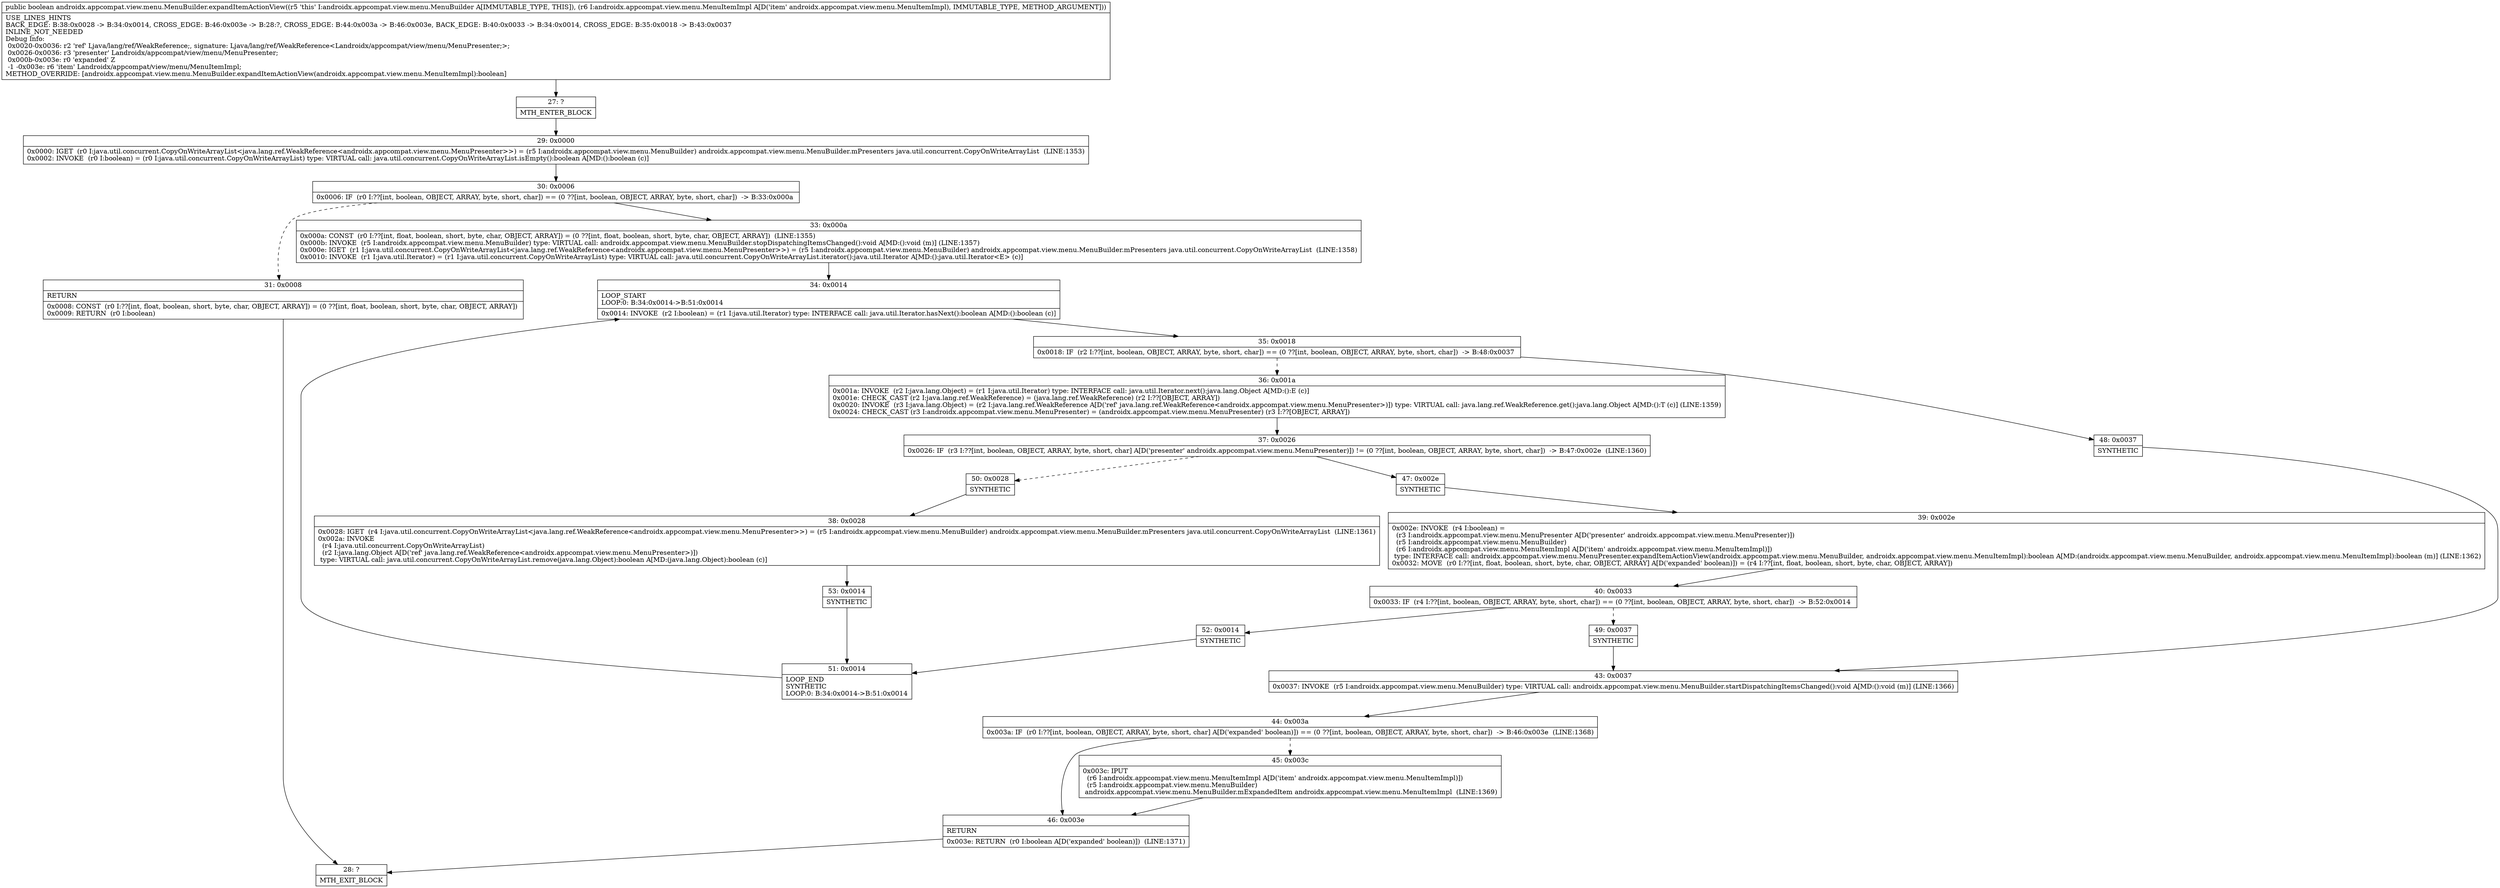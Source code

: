 digraph "CFG forandroidx.appcompat.view.menu.MenuBuilder.expandItemActionView(Landroidx\/appcompat\/view\/menu\/MenuItemImpl;)Z" {
Node_27 [shape=record,label="{27\:\ ?|MTH_ENTER_BLOCK\l}"];
Node_29 [shape=record,label="{29\:\ 0x0000|0x0000: IGET  (r0 I:java.util.concurrent.CopyOnWriteArrayList\<java.lang.ref.WeakReference\<androidx.appcompat.view.menu.MenuPresenter\>\>) = (r5 I:androidx.appcompat.view.menu.MenuBuilder) androidx.appcompat.view.menu.MenuBuilder.mPresenters java.util.concurrent.CopyOnWriteArrayList  (LINE:1353)\l0x0002: INVOKE  (r0 I:boolean) = (r0 I:java.util.concurrent.CopyOnWriteArrayList) type: VIRTUAL call: java.util.concurrent.CopyOnWriteArrayList.isEmpty():boolean A[MD:():boolean (c)]\l}"];
Node_30 [shape=record,label="{30\:\ 0x0006|0x0006: IF  (r0 I:??[int, boolean, OBJECT, ARRAY, byte, short, char]) == (0 ??[int, boolean, OBJECT, ARRAY, byte, short, char])  \-\> B:33:0x000a \l}"];
Node_31 [shape=record,label="{31\:\ 0x0008|RETURN\l|0x0008: CONST  (r0 I:??[int, float, boolean, short, byte, char, OBJECT, ARRAY]) = (0 ??[int, float, boolean, short, byte, char, OBJECT, ARRAY]) \l0x0009: RETURN  (r0 I:boolean) \l}"];
Node_28 [shape=record,label="{28\:\ ?|MTH_EXIT_BLOCK\l}"];
Node_33 [shape=record,label="{33\:\ 0x000a|0x000a: CONST  (r0 I:??[int, float, boolean, short, byte, char, OBJECT, ARRAY]) = (0 ??[int, float, boolean, short, byte, char, OBJECT, ARRAY])  (LINE:1355)\l0x000b: INVOKE  (r5 I:androidx.appcompat.view.menu.MenuBuilder) type: VIRTUAL call: androidx.appcompat.view.menu.MenuBuilder.stopDispatchingItemsChanged():void A[MD:():void (m)] (LINE:1357)\l0x000e: IGET  (r1 I:java.util.concurrent.CopyOnWriteArrayList\<java.lang.ref.WeakReference\<androidx.appcompat.view.menu.MenuPresenter\>\>) = (r5 I:androidx.appcompat.view.menu.MenuBuilder) androidx.appcompat.view.menu.MenuBuilder.mPresenters java.util.concurrent.CopyOnWriteArrayList  (LINE:1358)\l0x0010: INVOKE  (r1 I:java.util.Iterator) = (r1 I:java.util.concurrent.CopyOnWriteArrayList) type: VIRTUAL call: java.util.concurrent.CopyOnWriteArrayList.iterator():java.util.Iterator A[MD:():java.util.Iterator\<E\> (c)]\l}"];
Node_34 [shape=record,label="{34\:\ 0x0014|LOOP_START\lLOOP:0: B:34:0x0014\-\>B:51:0x0014\l|0x0014: INVOKE  (r2 I:boolean) = (r1 I:java.util.Iterator) type: INTERFACE call: java.util.Iterator.hasNext():boolean A[MD:():boolean (c)]\l}"];
Node_35 [shape=record,label="{35\:\ 0x0018|0x0018: IF  (r2 I:??[int, boolean, OBJECT, ARRAY, byte, short, char]) == (0 ??[int, boolean, OBJECT, ARRAY, byte, short, char])  \-\> B:48:0x0037 \l}"];
Node_36 [shape=record,label="{36\:\ 0x001a|0x001a: INVOKE  (r2 I:java.lang.Object) = (r1 I:java.util.Iterator) type: INTERFACE call: java.util.Iterator.next():java.lang.Object A[MD:():E (c)]\l0x001e: CHECK_CAST (r2 I:java.lang.ref.WeakReference) = (java.lang.ref.WeakReference) (r2 I:??[OBJECT, ARRAY]) \l0x0020: INVOKE  (r3 I:java.lang.Object) = (r2 I:java.lang.ref.WeakReference A[D('ref' java.lang.ref.WeakReference\<androidx.appcompat.view.menu.MenuPresenter\>)]) type: VIRTUAL call: java.lang.ref.WeakReference.get():java.lang.Object A[MD:():T (c)] (LINE:1359)\l0x0024: CHECK_CAST (r3 I:androidx.appcompat.view.menu.MenuPresenter) = (androidx.appcompat.view.menu.MenuPresenter) (r3 I:??[OBJECT, ARRAY]) \l}"];
Node_37 [shape=record,label="{37\:\ 0x0026|0x0026: IF  (r3 I:??[int, boolean, OBJECT, ARRAY, byte, short, char] A[D('presenter' androidx.appcompat.view.menu.MenuPresenter)]) != (0 ??[int, boolean, OBJECT, ARRAY, byte, short, char])  \-\> B:47:0x002e  (LINE:1360)\l}"];
Node_47 [shape=record,label="{47\:\ 0x002e|SYNTHETIC\l}"];
Node_39 [shape=record,label="{39\:\ 0x002e|0x002e: INVOKE  (r4 I:boolean) = \l  (r3 I:androidx.appcompat.view.menu.MenuPresenter A[D('presenter' androidx.appcompat.view.menu.MenuPresenter)])\l  (r5 I:androidx.appcompat.view.menu.MenuBuilder)\l  (r6 I:androidx.appcompat.view.menu.MenuItemImpl A[D('item' androidx.appcompat.view.menu.MenuItemImpl)])\l type: INTERFACE call: androidx.appcompat.view.menu.MenuPresenter.expandItemActionView(androidx.appcompat.view.menu.MenuBuilder, androidx.appcompat.view.menu.MenuItemImpl):boolean A[MD:(androidx.appcompat.view.menu.MenuBuilder, androidx.appcompat.view.menu.MenuItemImpl):boolean (m)] (LINE:1362)\l0x0032: MOVE  (r0 I:??[int, float, boolean, short, byte, char, OBJECT, ARRAY] A[D('expanded' boolean)]) = (r4 I:??[int, float, boolean, short, byte, char, OBJECT, ARRAY]) \l}"];
Node_40 [shape=record,label="{40\:\ 0x0033|0x0033: IF  (r4 I:??[int, boolean, OBJECT, ARRAY, byte, short, char]) == (0 ??[int, boolean, OBJECT, ARRAY, byte, short, char])  \-\> B:52:0x0014 \l}"];
Node_49 [shape=record,label="{49\:\ 0x0037|SYNTHETIC\l}"];
Node_43 [shape=record,label="{43\:\ 0x0037|0x0037: INVOKE  (r5 I:androidx.appcompat.view.menu.MenuBuilder) type: VIRTUAL call: androidx.appcompat.view.menu.MenuBuilder.startDispatchingItemsChanged():void A[MD:():void (m)] (LINE:1366)\l}"];
Node_44 [shape=record,label="{44\:\ 0x003a|0x003a: IF  (r0 I:??[int, boolean, OBJECT, ARRAY, byte, short, char] A[D('expanded' boolean)]) == (0 ??[int, boolean, OBJECT, ARRAY, byte, short, char])  \-\> B:46:0x003e  (LINE:1368)\l}"];
Node_45 [shape=record,label="{45\:\ 0x003c|0x003c: IPUT  \l  (r6 I:androidx.appcompat.view.menu.MenuItemImpl A[D('item' androidx.appcompat.view.menu.MenuItemImpl)])\l  (r5 I:androidx.appcompat.view.menu.MenuBuilder)\l androidx.appcompat.view.menu.MenuBuilder.mExpandedItem androidx.appcompat.view.menu.MenuItemImpl  (LINE:1369)\l}"];
Node_46 [shape=record,label="{46\:\ 0x003e|RETURN\l|0x003e: RETURN  (r0 I:boolean A[D('expanded' boolean)])  (LINE:1371)\l}"];
Node_52 [shape=record,label="{52\:\ 0x0014|SYNTHETIC\l}"];
Node_51 [shape=record,label="{51\:\ 0x0014|LOOP_END\lSYNTHETIC\lLOOP:0: B:34:0x0014\-\>B:51:0x0014\l}"];
Node_50 [shape=record,label="{50\:\ 0x0028|SYNTHETIC\l}"];
Node_38 [shape=record,label="{38\:\ 0x0028|0x0028: IGET  (r4 I:java.util.concurrent.CopyOnWriteArrayList\<java.lang.ref.WeakReference\<androidx.appcompat.view.menu.MenuPresenter\>\>) = (r5 I:androidx.appcompat.view.menu.MenuBuilder) androidx.appcompat.view.menu.MenuBuilder.mPresenters java.util.concurrent.CopyOnWriteArrayList  (LINE:1361)\l0x002a: INVOKE  \l  (r4 I:java.util.concurrent.CopyOnWriteArrayList)\l  (r2 I:java.lang.Object A[D('ref' java.lang.ref.WeakReference\<androidx.appcompat.view.menu.MenuPresenter\>)])\l type: VIRTUAL call: java.util.concurrent.CopyOnWriteArrayList.remove(java.lang.Object):boolean A[MD:(java.lang.Object):boolean (c)]\l}"];
Node_53 [shape=record,label="{53\:\ 0x0014|SYNTHETIC\l}"];
Node_48 [shape=record,label="{48\:\ 0x0037|SYNTHETIC\l}"];
MethodNode[shape=record,label="{public boolean androidx.appcompat.view.menu.MenuBuilder.expandItemActionView((r5 'this' I:androidx.appcompat.view.menu.MenuBuilder A[IMMUTABLE_TYPE, THIS]), (r6 I:androidx.appcompat.view.menu.MenuItemImpl A[D('item' androidx.appcompat.view.menu.MenuItemImpl), IMMUTABLE_TYPE, METHOD_ARGUMENT]))  | USE_LINES_HINTS\lBACK_EDGE: B:38:0x0028 \-\> B:34:0x0014, CROSS_EDGE: B:46:0x003e \-\> B:28:?, CROSS_EDGE: B:44:0x003a \-\> B:46:0x003e, BACK_EDGE: B:40:0x0033 \-\> B:34:0x0014, CROSS_EDGE: B:35:0x0018 \-\> B:43:0x0037\lINLINE_NOT_NEEDED\lDebug Info:\l  0x0020\-0x0036: r2 'ref' Ljava\/lang\/ref\/WeakReference;, signature: Ljava\/lang\/ref\/WeakReference\<Landroidx\/appcompat\/view\/menu\/MenuPresenter;\>;\l  0x0026\-0x0036: r3 'presenter' Landroidx\/appcompat\/view\/menu\/MenuPresenter;\l  0x000b\-0x003e: r0 'expanded' Z\l  \-1 \-0x003e: r6 'item' Landroidx\/appcompat\/view\/menu\/MenuItemImpl;\lMETHOD_OVERRIDE: [androidx.appcompat.view.menu.MenuBuilder.expandItemActionView(androidx.appcompat.view.menu.MenuItemImpl):boolean]\l}"];
MethodNode -> Node_27;Node_27 -> Node_29;
Node_29 -> Node_30;
Node_30 -> Node_31[style=dashed];
Node_30 -> Node_33;
Node_31 -> Node_28;
Node_33 -> Node_34;
Node_34 -> Node_35;
Node_35 -> Node_36[style=dashed];
Node_35 -> Node_48;
Node_36 -> Node_37;
Node_37 -> Node_47;
Node_37 -> Node_50[style=dashed];
Node_47 -> Node_39;
Node_39 -> Node_40;
Node_40 -> Node_49[style=dashed];
Node_40 -> Node_52;
Node_49 -> Node_43;
Node_43 -> Node_44;
Node_44 -> Node_45[style=dashed];
Node_44 -> Node_46;
Node_45 -> Node_46;
Node_46 -> Node_28;
Node_52 -> Node_51;
Node_51 -> Node_34;
Node_50 -> Node_38;
Node_38 -> Node_53;
Node_53 -> Node_51;
Node_48 -> Node_43;
}

